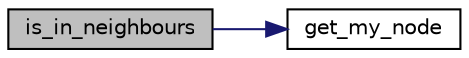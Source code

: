 digraph "is_in_neighbours"
{
 // LATEX_PDF_SIZE
  edge [fontname="Helvetica",fontsize="10",labelfontname="Helvetica",labelfontsize="10"];
  node [fontname="Helvetica",fontsize="10",shape=record];
  rankdir="LR";
  Node1 [label="is_in_neighbours",height=0.2,width=0.4,color="black", fillcolor="grey75", style="filled", fontcolor="black",tooltip="Check if hostname is in client.neightbours"];
  Node1 -> Node2 [color="midnightblue",fontsize="10",style="solid",fontname="Helvetica"];
  Node2 [label="get_my_node",height=0.2,width=0.4,color="black", fillcolor="white", style="filled",URL="$core_2network_2client_8c.html#a745cc052bf8990bd3189b857a1d29f40",tooltip="Get the my node object."];
}
